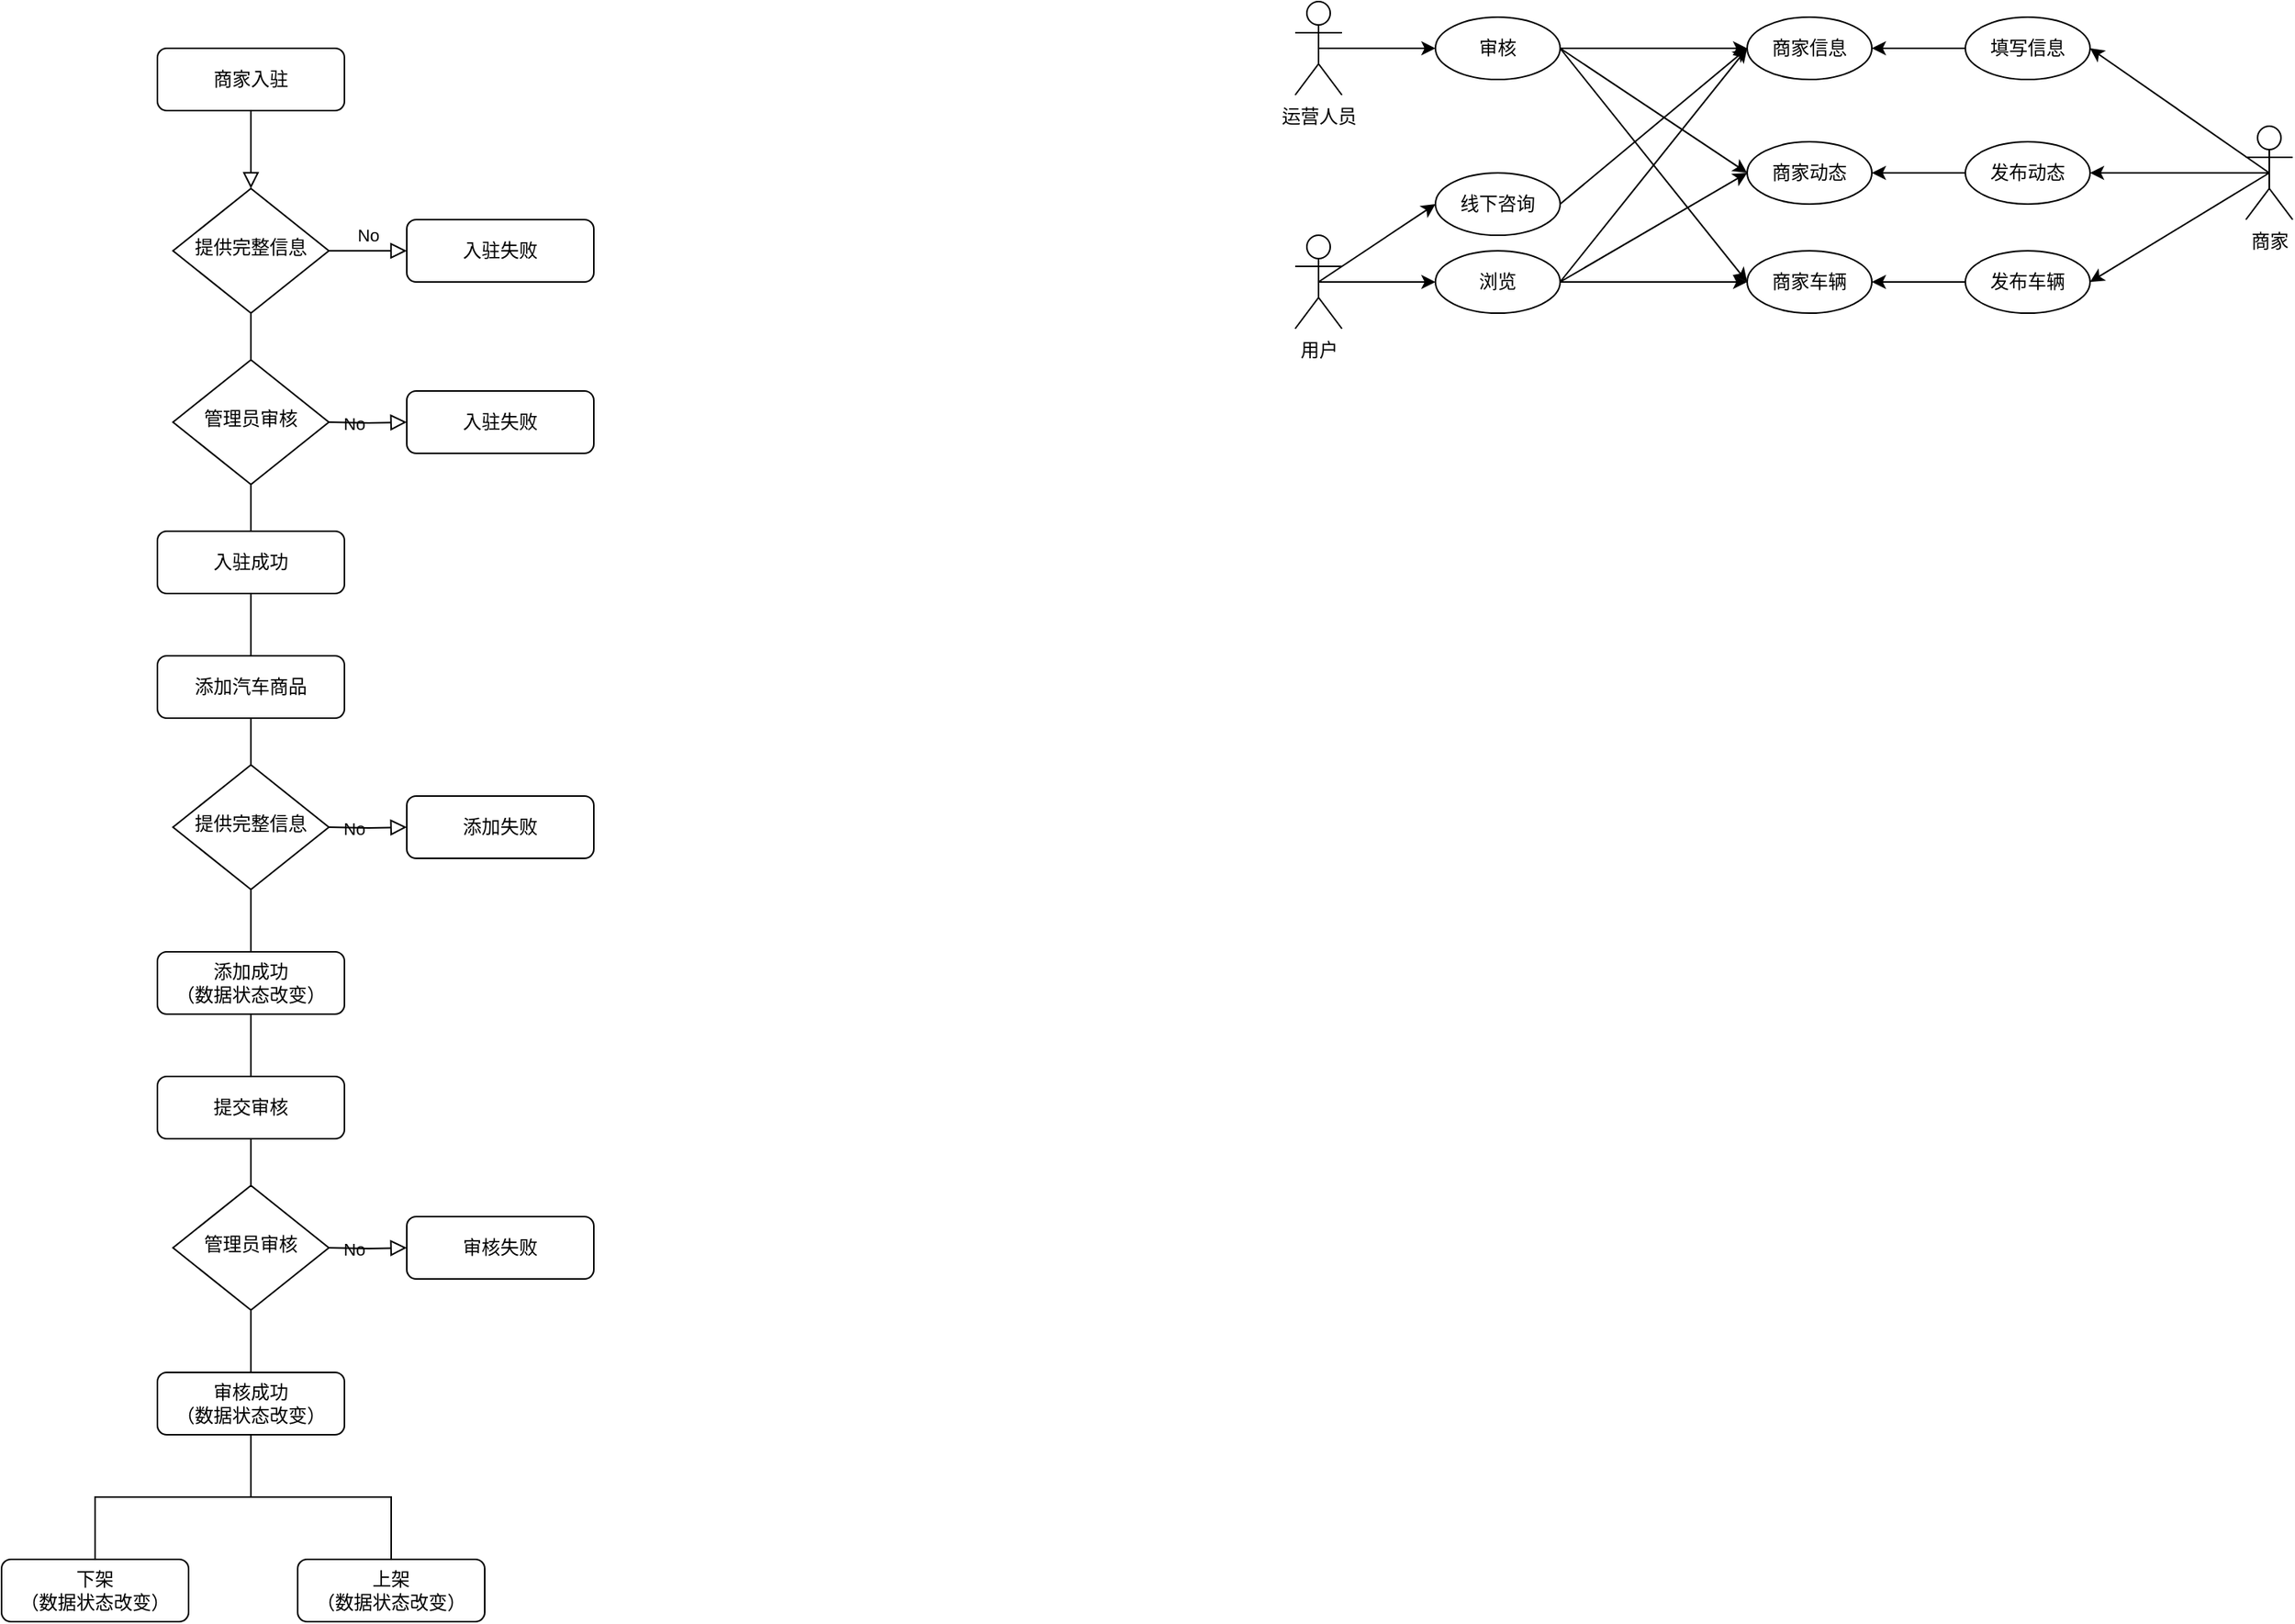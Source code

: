 <mxfile version="14.7.6" type="github">
  <diagram id="C5RBs43oDa-KdzZeNtuy" name="Page-1">
    <mxGraphModel dx="1789" dy="614" grid="1" gridSize="10" guides="1" tooltips="1" connect="1" arrows="1" fold="1" page="1" pageScale="1" pageWidth="827" pageHeight="1169" math="0" shadow="0">
      <root>
        <mxCell id="WIyWlLk6GJQsqaUBKTNV-0" />
        <mxCell id="WIyWlLk6GJQsqaUBKTNV-1" parent="WIyWlLk6GJQsqaUBKTNV-0" />
        <mxCell id="WIyWlLk6GJQsqaUBKTNV-2" value="" style="rounded=0;html=1;jettySize=auto;orthogonalLoop=1;fontSize=11;endArrow=block;endFill=0;endSize=8;strokeWidth=1;shadow=0;labelBackgroundColor=none;edgeStyle=orthogonalEdgeStyle;" parent="WIyWlLk6GJQsqaUBKTNV-1" source="WIyWlLk6GJQsqaUBKTNV-3" target="WIyWlLk6GJQsqaUBKTNV-6" edge="1">
          <mxGeometry relative="1" as="geometry" />
        </mxCell>
        <mxCell id="WIyWlLk6GJQsqaUBKTNV-3" value="商家入驻" style="rounded=1;whiteSpace=wrap;html=1;fontSize=12;glass=0;strokeWidth=1;shadow=0;" parent="WIyWlLk6GJQsqaUBKTNV-1" vertex="1">
          <mxGeometry x="160" y="80" width="120" height="40" as="geometry" />
        </mxCell>
        <mxCell id="WIyWlLk6GJQsqaUBKTNV-5" value="No" style="edgeStyle=orthogonalEdgeStyle;rounded=0;html=1;jettySize=auto;orthogonalLoop=1;fontSize=11;endArrow=block;endFill=0;endSize=8;strokeWidth=1;shadow=0;labelBackgroundColor=none;" parent="WIyWlLk6GJQsqaUBKTNV-1" source="WIyWlLk6GJQsqaUBKTNV-6" target="WIyWlLk6GJQsqaUBKTNV-7" edge="1">
          <mxGeometry y="10" relative="1" as="geometry">
            <mxPoint as="offset" />
          </mxGeometry>
        </mxCell>
        <mxCell id="WIyWlLk6GJQsqaUBKTNV-6" value="提供完整信息" style="rhombus;whiteSpace=wrap;html=1;shadow=0;fontFamily=Helvetica;fontSize=12;align=center;strokeWidth=1;spacing=6;spacingTop=-4;" parent="WIyWlLk6GJQsqaUBKTNV-1" vertex="1">
          <mxGeometry x="170" y="170" width="100" height="80" as="geometry" />
        </mxCell>
        <mxCell id="WIyWlLk6GJQsqaUBKTNV-7" value="入驻失败" style="rounded=1;whiteSpace=wrap;html=1;fontSize=12;glass=0;strokeWidth=1;shadow=0;" parent="WIyWlLk6GJQsqaUBKTNV-1" vertex="1">
          <mxGeometry x="320" y="190" width="120" height="40" as="geometry" />
        </mxCell>
        <mxCell id="MJMTOkjAMaRcqocrnPoz-9" style="edgeStyle=orthogonalEdgeStyle;rounded=0;orthogonalLoop=1;jettySize=auto;html=1;exitX=0.5;exitY=1;exitDx=0;exitDy=0;entryX=0.5;entryY=0;entryDx=0;entryDy=0;endArrow=none;endFill=0;" edge="1" parent="WIyWlLk6GJQsqaUBKTNV-1" source="MJMTOkjAMaRcqocrnPoz-1" target="MJMTOkjAMaRcqocrnPoz-8">
          <mxGeometry relative="1" as="geometry" />
        </mxCell>
        <mxCell id="MJMTOkjAMaRcqocrnPoz-1" value="添加汽车商品" style="rounded=1;whiteSpace=wrap;html=1;fontSize=12;glass=0;strokeWidth=1;shadow=0;" vertex="1" parent="WIyWlLk6GJQsqaUBKTNV-1">
          <mxGeometry x="160" y="470" width="120" height="40" as="geometry" />
        </mxCell>
        <mxCell id="MJMTOkjAMaRcqocrnPoz-5" style="edgeStyle=orthogonalEdgeStyle;rounded=0;orthogonalLoop=1;jettySize=auto;html=1;exitX=0.5;exitY=1;exitDx=0;exitDy=0;entryX=0.5;entryY=0;entryDx=0;entryDy=0;endArrow=none;endFill=0;" edge="1" parent="WIyWlLk6GJQsqaUBKTNV-1" source="MJMTOkjAMaRcqocrnPoz-2" target="MJMTOkjAMaRcqocrnPoz-1">
          <mxGeometry relative="1" as="geometry" />
        </mxCell>
        <mxCell id="MJMTOkjAMaRcqocrnPoz-2" value="入驻成功" style="rounded=1;whiteSpace=wrap;html=1;fontSize=12;glass=0;strokeWidth=1;shadow=0;" vertex="1" parent="WIyWlLk6GJQsqaUBKTNV-1">
          <mxGeometry x="160" y="390" width="120" height="40" as="geometry" />
        </mxCell>
        <mxCell id="MJMTOkjAMaRcqocrnPoz-27" style="edgeStyle=orthogonalEdgeStyle;rounded=0;orthogonalLoop=1;jettySize=auto;html=1;exitX=0.5;exitY=1;exitDx=0;exitDy=0;endArrow=none;endFill=0;" edge="1" parent="WIyWlLk6GJQsqaUBKTNV-1" source="MJMTOkjAMaRcqocrnPoz-8" target="MJMTOkjAMaRcqocrnPoz-21">
          <mxGeometry relative="1" as="geometry" />
        </mxCell>
        <mxCell id="MJMTOkjAMaRcqocrnPoz-8" value="提供完整信息" style="rhombus;whiteSpace=wrap;html=1;shadow=0;fontFamily=Helvetica;fontSize=12;align=center;strokeWidth=1;spacing=6;spacingTop=-4;" vertex="1" parent="WIyWlLk6GJQsqaUBKTNV-1">
          <mxGeometry x="170" y="540" width="100" height="80" as="geometry" />
        </mxCell>
        <mxCell id="MJMTOkjAMaRcqocrnPoz-10" value="No" style="edgeStyle=orthogonalEdgeStyle;rounded=0;html=1;jettySize=auto;orthogonalLoop=1;fontSize=11;endArrow=block;endFill=0;endSize=8;strokeWidth=1;shadow=0;labelBackgroundColor=none;" edge="1" parent="WIyWlLk6GJQsqaUBKTNV-1" target="MJMTOkjAMaRcqocrnPoz-11">
          <mxGeometry y="10" relative="1" as="geometry">
            <mxPoint as="offset" />
            <mxPoint x="270" y="580" as="sourcePoint" />
          </mxGeometry>
        </mxCell>
        <mxCell id="MJMTOkjAMaRcqocrnPoz-11" value="添加失败" style="rounded=1;whiteSpace=wrap;html=1;fontSize=12;glass=0;strokeWidth=1;shadow=0;" vertex="1" parent="WIyWlLk6GJQsqaUBKTNV-1">
          <mxGeometry x="320" y="560" width="120" height="40" as="geometry" />
        </mxCell>
        <mxCell id="MJMTOkjAMaRcqocrnPoz-12" style="edgeStyle=orthogonalEdgeStyle;rounded=0;orthogonalLoop=1;jettySize=auto;html=1;exitX=0.5;exitY=1;exitDx=0;exitDy=0;entryX=0.5;entryY=0;entryDx=0;entryDy=0;endArrow=none;endFill=0;" edge="1" parent="WIyWlLk6GJQsqaUBKTNV-1" target="MJMTOkjAMaRcqocrnPoz-13">
          <mxGeometry relative="1" as="geometry">
            <mxPoint x="220" y="250" as="sourcePoint" />
          </mxGeometry>
        </mxCell>
        <mxCell id="MJMTOkjAMaRcqocrnPoz-16" style="edgeStyle=orthogonalEdgeStyle;rounded=0;orthogonalLoop=1;jettySize=auto;html=1;exitX=0.5;exitY=1;exitDx=0;exitDy=0;entryX=0.5;entryY=0;entryDx=0;entryDy=0;endArrow=none;endFill=0;" edge="1" parent="WIyWlLk6GJQsqaUBKTNV-1" source="MJMTOkjAMaRcqocrnPoz-13" target="MJMTOkjAMaRcqocrnPoz-2">
          <mxGeometry relative="1" as="geometry" />
        </mxCell>
        <mxCell id="MJMTOkjAMaRcqocrnPoz-13" value="管理员审核" style="rhombus;whiteSpace=wrap;html=1;shadow=0;fontFamily=Helvetica;fontSize=12;align=center;strokeWidth=1;spacing=6;spacingTop=-4;" vertex="1" parent="WIyWlLk6GJQsqaUBKTNV-1">
          <mxGeometry x="170" y="280" width="100" height="80" as="geometry" />
        </mxCell>
        <mxCell id="MJMTOkjAMaRcqocrnPoz-14" value="No" style="edgeStyle=orthogonalEdgeStyle;rounded=0;html=1;jettySize=auto;orthogonalLoop=1;fontSize=11;endArrow=block;endFill=0;endSize=8;strokeWidth=1;shadow=0;labelBackgroundColor=none;" edge="1" parent="WIyWlLk6GJQsqaUBKTNV-1" target="MJMTOkjAMaRcqocrnPoz-15">
          <mxGeometry y="10" relative="1" as="geometry">
            <mxPoint as="offset" />
            <mxPoint x="270" y="320" as="sourcePoint" />
          </mxGeometry>
        </mxCell>
        <mxCell id="MJMTOkjAMaRcqocrnPoz-15" value="入驻失败" style="rounded=1;whiteSpace=wrap;html=1;fontSize=12;glass=0;strokeWidth=1;shadow=0;" vertex="1" parent="WIyWlLk6GJQsqaUBKTNV-1">
          <mxGeometry x="320" y="300" width="120" height="40" as="geometry" />
        </mxCell>
        <mxCell id="MJMTOkjAMaRcqocrnPoz-32" style="edgeStyle=orthogonalEdgeStyle;rounded=0;orthogonalLoop=1;jettySize=auto;html=1;exitX=0.5;exitY=1;exitDx=0;exitDy=0;entryX=0.5;entryY=0;entryDx=0;entryDy=0;endArrow=none;endFill=0;" edge="1" parent="WIyWlLk6GJQsqaUBKTNV-1" source="MJMTOkjAMaRcqocrnPoz-17" target="MJMTOkjAMaRcqocrnPoz-31">
          <mxGeometry relative="1" as="geometry" />
        </mxCell>
        <mxCell id="MJMTOkjAMaRcqocrnPoz-17" value="管理员审核" style="rhombus;whiteSpace=wrap;html=1;shadow=0;fontFamily=Helvetica;fontSize=12;align=center;strokeWidth=1;spacing=6;spacingTop=-4;" vertex="1" parent="WIyWlLk6GJQsqaUBKTNV-1">
          <mxGeometry x="170" y="810" width="100" height="80" as="geometry" />
        </mxCell>
        <mxCell id="MJMTOkjAMaRcqocrnPoz-18" value="No" style="edgeStyle=orthogonalEdgeStyle;rounded=0;html=1;jettySize=auto;orthogonalLoop=1;fontSize=11;endArrow=block;endFill=0;endSize=8;strokeWidth=1;shadow=0;labelBackgroundColor=none;" edge="1" parent="WIyWlLk6GJQsqaUBKTNV-1" target="MJMTOkjAMaRcqocrnPoz-19">
          <mxGeometry y="10" relative="1" as="geometry">
            <mxPoint as="offset" />
            <mxPoint x="270" y="850" as="sourcePoint" />
          </mxGeometry>
        </mxCell>
        <mxCell id="MJMTOkjAMaRcqocrnPoz-19" value="审核失败" style="rounded=1;whiteSpace=wrap;html=1;fontSize=12;glass=0;strokeWidth=1;shadow=0;" vertex="1" parent="WIyWlLk6GJQsqaUBKTNV-1">
          <mxGeometry x="320" y="830" width="120" height="40" as="geometry" />
        </mxCell>
        <mxCell id="MJMTOkjAMaRcqocrnPoz-29" style="edgeStyle=orthogonalEdgeStyle;rounded=0;orthogonalLoop=1;jettySize=auto;html=1;exitX=0.5;exitY=1;exitDx=0;exitDy=0;entryX=0.5;entryY=0;entryDx=0;entryDy=0;endArrow=none;endFill=0;" edge="1" parent="WIyWlLk6GJQsqaUBKTNV-1" source="MJMTOkjAMaRcqocrnPoz-21" target="MJMTOkjAMaRcqocrnPoz-28">
          <mxGeometry relative="1" as="geometry" />
        </mxCell>
        <mxCell id="MJMTOkjAMaRcqocrnPoz-21" value="添加成功&lt;br&gt;（数据状态改变）" style="rounded=1;whiteSpace=wrap;html=1;fontSize=12;glass=0;strokeWidth=1;shadow=0;" vertex="1" parent="WIyWlLk6GJQsqaUBKTNV-1">
          <mxGeometry x="160" y="660" width="120" height="40" as="geometry" />
        </mxCell>
        <mxCell id="MJMTOkjAMaRcqocrnPoz-30" style="edgeStyle=orthogonalEdgeStyle;rounded=0;orthogonalLoop=1;jettySize=auto;html=1;exitX=0.5;exitY=1;exitDx=0;exitDy=0;entryX=0.5;entryY=0;entryDx=0;entryDy=0;endArrow=none;endFill=0;" edge="1" parent="WIyWlLk6GJQsqaUBKTNV-1" source="MJMTOkjAMaRcqocrnPoz-28" target="MJMTOkjAMaRcqocrnPoz-17">
          <mxGeometry relative="1" as="geometry" />
        </mxCell>
        <mxCell id="MJMTOkjAMaRcqocrnPoz-28" value="提交审核" style="rounded=1;whiteSpace=wrap;html=1;fontSize=12;glass=0;strokeWidth=1;shadow=0;" vertex="1" parent="WIyWlLk6GJQsqaUBKTNV-1">
          <mxGeometry x="160" y="740" width="120" height="40" as="geometry" />
        </mxCell>
        <mxCell id="MJMTOkjAMaRcqocrnPoz-37" style="edgeStyle=orthogonalEdgeStyle;rounded=0;orthogonalLoop=1;jettySize=auto;html=1;exitX=0.5;exitY=1;exitDx=0;exitDy=0;entryX=0.5;entryY=0;entryDx=0;entryDy=0;endArrow=none;endFill=0;" edge="1" parent="WIyWlLk6GJQsqaUBKTNV-1" source="MJMTOkjAMaRcqocrnPoz-31" target="MJMTOkjAMaRcqocrnPoz-36">
          <mxGeometry relative="1" as="geometry" />
        </mxCell>
        <mxCell id="MJMTOkjAMaRcqocrnPoz-31" value="审核成功&lt;br&gt;（数据状态改变）" style="rounded=1;whiteSpace=wrap;html=1;fontSize=12;glass=0;strokeWidth=1;shadow=0;" vertex="1" parent="WIyWlLk6GJQsqaUBKTNV-1">
          <mxGeometry x="160" y="930" width="120" height="40" as="geometry" />
        </mxCell>
        <mxCell id="MJMTOkjAMaRcqocrnPoz-40" style="edgeStyle=orthogonalEdgeStyle;rounded=0;orthogonalLoop=1;jettySize=auto;html=1;exitX=0.5;exitY=0;exitDx=0;exitDy=0;entryX=0.5;entryY=1;entryDx=0;entryDy=0;endArrow=none;endFill=0;" edge="1" parent="WIyWlLk6GJQsqaUBKTNV-1" source="MJMTOkjAMaRcqocrnPoz-33" target="MJMTOkjAMaRcqocrnPoz-31">
          <mxGeometry relative="1" as="geometry" />
        </mxCell>
        <mxCell id="MJMTOkjAMaRcqocrnPoz-33" value="下架&lt;br&gt;（数据状态改变）" style="rounded=1;whiteSpace=wrap;html=1;fontSize=12;glass=0;strokeWidth=1;shadow=0;" vertex="1" parent="WIyWlLk6GJQsqaUBKTNV-1">
          <mxGeometry x="60" y="1050" width="120" height="40" as="geometry" />
        </mxCell>
        <mxCell id="MJMTOkjAMaRcqocrnPoz-36" value="上架&lt;br&gt;（数据状态改变）" style="rounded=1;whiteSpace=wrap;html=1;fontSize=12;glass=0;strokeWidth=1;shadow=0;" vertex="1" parent="WIyWlLk6GJQsqaUBKTNV-1">
          <mxGeometry x="250" y="1050" width="120" height="40" as="geometry" />
        </mxCell>
        <mxCell id="MJMTOkjAMaRcqocrnPoz-59" style="rounded=0;orthogonalLoop=1;jettySize=auto;html=1;exitX=0.5;exitY=0.5;exitDx=0;exitDy=0;exitPerimeter=0;entryX=0;entryY=0.5;entryDx=0;entryDy=0;endArrow=classic;endFill=1;" edge="1" parent="WIyWlLk6GJQsqaUBKTNV-1" source="MJMTOkjAMaRcqocrnPoz-41" target="MJMTOkjAMaRcqocrnPoz-43">
          <mxGeometry relative="1" as="geometry" />
        </mxCell>
        <mxCell id="MJMTOkjAMaRcqocrnPoz-41" value="运营人员" style="shape=umlActor;verticalLabelPosition=bottom;verticalAlign=top;html=1;outlineConnect=0;" vertex="1" parent="WIyWlLk6GJQsqaUBKTNV-1">
          <mxGeometry x="890" y="50" width="30" height="60" as="geometry" />
        </mxCell>
        <mxCell id="MJMTOkjAMaRcqocrnPoz-61" style="edgeStyle=none;rounded=0;orthogonalLoop=1;jettySize=auto;html=1;exitX=1;exitY=0.5;exitDx=0;exitDy=0;entryX=0;entryY=0.5;entryDx=0;entryDy=0;endArrow=classic;endFill=1;" edge="1" parent="WIyWlLk6GJQsqaUBKTNV-1" source="MJMTOkjAMaRcqocrnPoz-43" target="MJMTOkjAMaRcqocrnPoz-54">
          <mxGeometry relative="1" as="geometry" />
        </mxCell>
        <mxCell id="MJMTOkjAMaRcqocrnPoz-88" style="edgeStyle=none;rounded=0;orthogonalLoop=1;jettySize=auto;html=1;exitX=1;exitY=0.5;exitDx=0;exitDy=0;entryX=0;entryY=0.5;entryDx=0;entryDy=0;endArrow=classic;endFill=1;" edge="1" parent="WIyWlLk6GJQsqaUBKTNV-1" source="MJMTOkjAMaRcqocrnPoz-43" target="MJMTOkjAMaRcqocrnPoz-53">
          <mxGeometry relative="1" as="geometry" />
        </mxCell>
        <mxCell id="MJMTOkjAMaRcqocrnPoz-89" style="edgeStyle=none;rounded=0;orthogonalLoop=1;jettySize=auto;html=1;exitX=1;exitY=0.5;exitDx=0;exitDy=0;entryX=0;entryY=0.5;entryDx=0;entryDy=0;endArrow=classic;endFill=1;" edge="1" parent="WIyWlLk6GJQsqaUBKTNV-1" source="MJMTOkjAMaRcqocrnPoz-43" target="MJMTOkjAMaRcqocrnPoz-55">
          <mxGeometry relative="1" as="geometry" />
        </mxCell>
        <mxCell id="MJMTOkjAMaRcqocrnPoz-43" value="审核" style="ellipse;whiteSpace=wrap;html=1;" vertex="1" parent="WIyWlLk6GJQsqaUBKTNV-1">
          <mxGeometry x="980" y="60" width="80" height="40" as="geometry" />
        </mxCell>
        <mxCell id="MJMTOkjAMaRcqocrnPoz-53" value="商家信息" style="ellipse;whiteSpace=wrap;html=1;" vertex="1" parent="WIyWlLk6GJQsqaUBKTNV-1">
          <mxGeometry x="1180" y="60" width="80" height="40" as="geometry" />
        </mxCell>
        <mxCell id="MJMTOkjAMaRcqocrnPoz-54" value="商家动态" style="ellipse;whiteSpace=wrap;html=1;" vertex="1" parent="WIyWlLk6GJQsqaUBKTNV-1">
          <mxGeometry x="1180" y="140" width="80" height="40" as="geometry" />
        </mxCell>
        <mxCell id="MJMTOkjAMaRcqocrnPoz-55" value="商家车辆" style="ellipse;whiteSpace=wrap;html=1;" vertex="1" parent="WIyWlLk6GJQsqaUBKTNV-1">
          <mxGeometry x="1180" y="210" width="80" height="40" as="geometry" />
        </mxCell>
        <mxCell id="MJMTOkjAMaRcqocrnPoz-71" style="edgeStyle=none;rounded=0;orthogonalLoop=1;jettySize=auto;html=1;exitX=0.5;exitY=0.5;exitDx=0;exitDy=0;exitPerimeter=0;entryX=1;entryY=0.5;entryDx=0;entryDy=0;endArrow=classic;endFill=1;" edge="1" parent="WIyWlLk6GJQsqaUBKTNV-1" source="MJMTOkjAMaRcqocrnPoz-63" target="MJMTOkjAMaRcqocrnPoz-64">
          <mxGeometry relative="1" as="geometry" />
        </mxCell>
        <mxCell id="MJMTOkjAMaRcqocrnPoz-75" style="edgeStyle=none;rounded=0;orthogonalLoop=1;jettySize=auto;html=1;exitX=0.5;exitY=0.5;exitDx=0;exitDy=0;exitPerimeter=0;entryX=1;entryY=0.5;entryDx=0;entryDy=0;endArrow=classic;endFill=1;" edge="1" parent="WIyWlLk6GJQsqaUBKTNV-1" source="MJMTOkjAMaRcqocrnPoz-63" target="MJMTOkjAMaRcqocrnPoz-72">
          <mxGeometry relative="1" as="geometry" />
        </mxCell>
        <mxCell id="MJMTOkjAMaRcqocrnPoz-94" style="edgeStyle=none;rounded=0;orthogonalLoop=1;jettySize=auto;html=1;exitX=0.5;exitY=0.5;exitDx=0;exitDy=0;exitPerimeter=0;entryX=1;entryY=0.5;entryDx=0;entryDy=0;endArrow=classic;endFill=1;" edge="1" parent="WIyWlLk6GJQsqaUBKTNV-1" source="MJMTOkjAMaRcqocrnPoz-63" target="MJMTOkjAMaRcqocrnPoz-65">
          <mxGeometry relative="1" as="geometry" />
        </mxCell>
        <mxCell id="MJMTOkjAMaRcqocrnPoz-63" value="商家" style="shape=umlActor;verticalLabelPosition=bottom;verticalAlign=top;html=1;outlineConnect=0;" vertex="1" parent="WIyWlLk6GJQsqaUBKTNV-1">
          <mxGeometry x="1500" y="130" width="30" height="60" as="geometry" />
        </mxCell>
        <mxCell id="MJMTOkjAMaRcqocrnPoz-70" style="edgeStyle=none;rounded=0;orthogonalLoop=1;jettySize=auto;html=1;exitX=0;exitY=0.5;exitDx=0;exitDy=0;entryX=1;entryY=0.5;entryDx=0;entryDy=0;endArrow=classic;endFill=1;" edge="1" parent="WIyWlLk6GJQsqaUBKTNV-1" source="MJMTOkjAMaRcqocrnPoz-64" target="MJMTOkjAMaRcqocrnPoz-54">
          <mxGeometry relative="1" as="geometry" />
        </mxCell>
        <mxCell id="MJMTOkjAMaRcqocrnPoz-64" value="发布动态" style="ellipse;whiteSpace=wrap;html=1;" vertex="1" parent="WIyWlLk6GJQsqaUBKTNV-1">
          <mxGeometry x="1320" y="140" width="80" height="40" as="geometry" />
        </mxCell>
        <mxCell id="MJMTOkjAMaRcqocrnPoz-73" style="edgeStyle=none;rounded=0;orthogonalLoop=1;jettySize=auto;html=1;exitX=0;exitY=0.5;exitDx=0;exitDy=0;entryX=1;entryY=0.5;entryDx=0;entryDy=0;endArrow=classic;endFill=1;" edge="1" parent="WIyWlLk6GJQsqaUBKTNV-1" source="MJMTOkjAMaRcqocrnPoz-65" target="MJMTOkjAMaRcqocrnPoz-53">
          <mxGeometry relative="1" as="geometry" />
        </mxCell>
        <mxCell id="MJMTOkjAMaRcqocrnPoz-65" value="填写信息" style="ellipse;whiteSpace=wrap;html=1;" vertex="1" parent="WIyWlLk6GJQsqaUBKTNV-1">
          <mxGeometry x="1320" y="60" width="80" height="40" as="geometry" />
        </mxCell>
        <mxCell id="MJMTOkjAMaRcqocrnPoz-76" style="edgeStyle=none;rounded=0;orthogonalLoop=1;jettySize=auto;html=1;exitX=0;exitY=0.5;exitDx=0;exitDy=0;entryX=1;entryY=0.5;entryDx=0;entryDy=0;endArrow=classic;endFill=1;" edge="1" parent="WIyWlLk6GJQsqaUBKTNV-1" source="MJMTOkjAMaRcqocrnPoz-72" target="MJMTOkjAMaRcqocrnPoz-55">
          <mxGeometry relative="1" as="geometry" />
        </mxCell>
        <mxCell id="MJMTOkjAMaRcqocrnPoz-72" value="发布车辆" style="ellipse;whiteSpace=wrap;html=1;" vertex="1" parent="WIyWlLk6GJQsqaUBKTNV-1">
          <mxGeometry x="1320" y="210" width="80" height="40" as="geometry" />
        </mxCell>
        <mxCell id="MJMTOkjAMaRcqocrnPoz-80" style="edgeStyle=none;rounded=0;orthogonalLoop=1;jettySize=auto;html=1;exitX=0.5;exitY=0.5;exitDx=0;exitDy=0;exitPerimeter=0;endArrow=classic;endFill=1;" edge="1" parent="WIyWlLk6GJQsqaUBKTNV-1" source="MJMTOkjAMaRcqocrnPoz-77" target="MJMTOkjAMaRcqocrnPoz-79">
          <mxGeometry relative="1" as="geometry" />
        </mxCell>
        <mxCell id="MJMTOkjAMaRcqocrnPoz-85" style="edgeStyle=none;rounded=0;orthogonalLoop=1;jettySize=auto;html=1;exitX=0.5;exitY=0.5;exitDx=0;exitDy=0;exitPerimeter=0;entryX=0;entryY=0.5;entryDx=0;entryDy=0;endArrow=classic;endFill=1;" edge="1" parent="WIyWlLk6GJQsqaUBKTNV-1" source="MJMTOkjAMaRcqocrnPoz-77" target="MJMTOkjAMaRcqocrnPoz-84">
          <mxGeometry relative="1" as="geometry" />
        </mxCell>
        <mxCell id="MJMTOkjAMaRcqocrnPoz-77" value="用户" style="shape=umlActor;verticalLabelPosition=bottom;verticalAlign=top;html=1;outlineConnect=0;" vertex="1" parent="WIyWlLk6GJQsqaUBKTNV-1">
          <mxGeometry x="890" y="200" width="30" height="60" as="geometry" />
        </mxCell>
        <mxCell id="MJMTOkjAMaRcqocrnPoz-81" style="edgeStyle=none;rounded=0;orthogonalLoop=1;jettySize=auto;html=1;exitX=1;exitY=0.5;exitDx=0;exitDy=0;entryX=0;entryY=0.5;entryDx=0;entryDy=0;endArrow=classic;endFill=1;" edge="1" parent="WIyWlLk6GJQsqaUBKTNV-1" source="MJMTOkjAMaRcqocrnPoz-79" target="MJMTOkjAMaRcqocrnPoz-53">
          <mxGeometry relative="1" as="geometry" />
        </mxCell>
        <mxCell id="MJMTOkjAMaRcqocrnPoz-82" style="edgeStyle=none;rounded=0;orthogonalLoop=1;jettySize=auto;html=1;exitX=1;exitY=0.5;exitDx=0;exitDy=0;entryX=0;entryY=0.5;entryDx=0;entryDy=0;endArrow=classic;endFill=1;" edge="1" parent="WIyWlLk6GJQsqaUBKTNV-1" source="MJMTOkjAMaRcqocrnPoz-79" target="MJMTOkjAMaRcqocrnPoz-54">
          <mxGeometry relative="1" as="geometry" />
        </mxCell>
        <mxCell id="MJMTOkjAMaRcqocrnPoz-90" style="edgeStyle=none;rounded=0;orthogonalLoop=1;jettySize=auto;html=1;exitX=1;exitY=0.5;exitDx=0;exitDy=0;entryX=0;entryY=0.5;entryDx=0;entryDy=0;endArrow=classic;endFill=1;" edge="1" parent="WIyWlLk6GJQsqaUBKTNV-1" source="MJMTOkjAMaRcqocrnPoz-79" target="MJMTOkjAMaRcqocrnPoz-55">
          <mxGeometry relative="1" as="geometry" />
        </mxCell>
        <mxCell id="MJMTOkjAMaRcqocrnPoz-79" value="浏览" style="ellipse;whiteSpace=wrap;html=1;" vertex="1" parent="WIyWlLk6GJQsqaUBKTNV-1">
          <mxGeometry x="980" y="210" width="80" height="40" as="geometry" />
        </mxCell>
        <mxCell id="MJMTOkjAMaRcqocrnPoz-95" style="edgeStyle=none;rounded=0;orthogonalLoop=1;jettySize=auto;html=1;exitX=1;exitY=0.5;exitDx=0;exitDy=0;entryX=0;entryY=0.5;entryDx=0;entryDy=0;endArrow=classic;endFill=1;" edge="1" parent="WIyWlLk6GJQsqaUBKTNV-1" source="MJMTOkjAMaRcqocrnPoz-84" target="MJMTOkjAMaRcqocrnPoz-53">
          <mxGeometry relative="1" as="geometry" />
        </mxCell>
        <mxCell id="MJMTOkjAMaRcqocrnPoz-84" value="线下咨询" style="ellipse;whiteSpace=wrap;html=1;" vertex="1" parent="WIyWlLk6GJQsqaUBKTNV-1">
          <mxGeometry x="980" y="160" width="80" height="40" as="geometry" />
        </mxCell>
      </root>
    </mxGraphModel>
  </diagram>
</mxfile>
